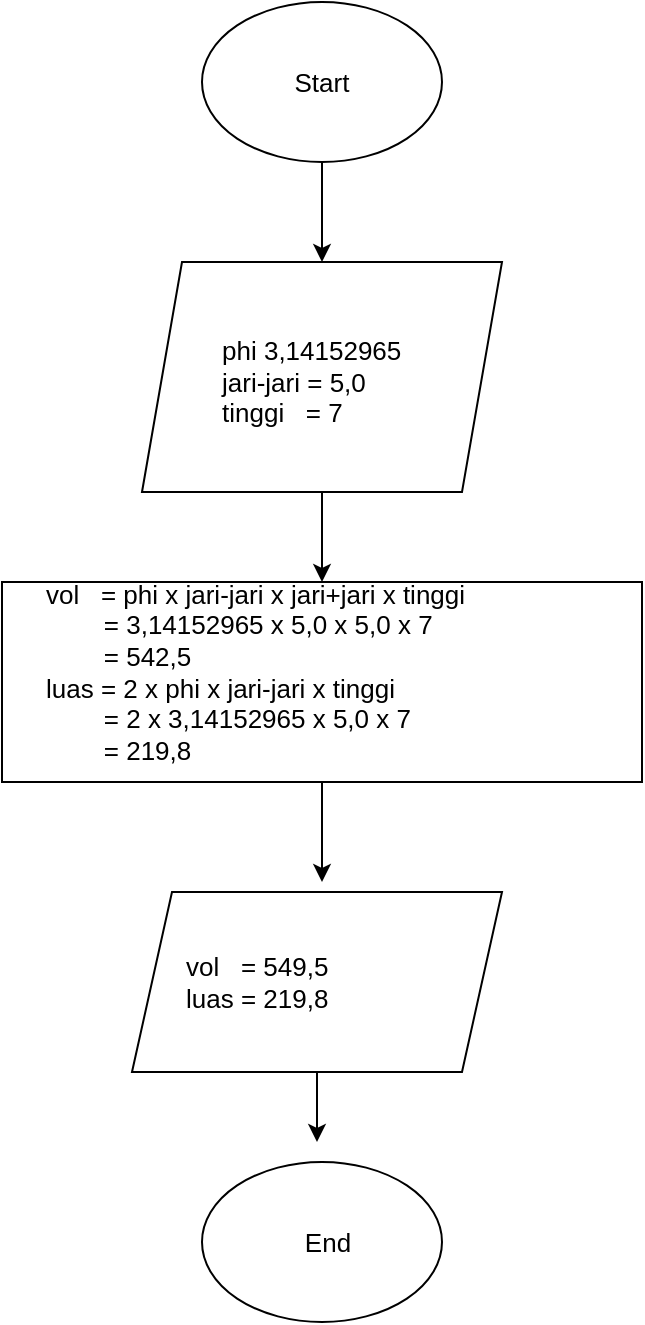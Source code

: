 <mxfile version="20.3.0" type="google"><diagram id="Usxw-Oa96LjqdchoELNc" name="Page-1"><mxGraphModel grid="1" page="1" gridSize="10" guides="1" tooltips="1" connect="1" arrows="1" fold="1" pageScale="1" pageWidth="850" pageHeight="1100" math="0" shadow="0"><root><mxCell id="0"/><mxCell id="1" parent="0"/><mxCell id="5KW3Y0sQKUF_1LFRQvR3-28" style="edgeStyle=orthogonalEdgeStyle;rounded=0;orthogonalLoop=1;jettySize=auto;html=1;entryX=0.5;entryY=0;entryDx=0;entryDy=0;fontSize=13;" edge="1" parent="1" source="5KW3Y0sQKUF_1LFRQvR3-1" target="5KW3Y0sQKUF_1LFRQvR3-3"><mxGeometry relative="1" as="geometry"/></mxCell><mxCell id="5KW3Y0sQKUF_1LFRQvR3-1" value="" style="ellipse;whiteSpace=wrap;html=1;" vertex="1" parent="1"><mxGeometry x="340" y="-1090" width="120" height="80" as="geometry"/></mxCell><mxCell id="5KW3Y0sQKUF_1LFRQvR3-2" value="&lt;font style=&quot;font-size: 13px;&quot;&gt;Start&lt;/font&gt;" style="text;html=1;strokeColor=none;fillColor=none;align=center;verticalAlign=middle;whiteSpace=wrap;rounded=0;" vertex="1" parent="1"><mxGeometry x="370" y="-1065" width="60" height="30" as="geometry"/></mxCell><mxCell id="5KW3Y0sQKUF_1LFRQvR3-16" style="edgeStyle=orthogonalEdgeStyle;rounded=0;orthogonalLoop=1;jettySize=auto;html=1;fontSize=13;" edge="1" parent="1" source="5KW3Y0sQKUF_1LFRQvR3-3"><mxGeometry relative="1" as="geometry"><mxPoint x="400" y="-800" as="targetPoint"/></mxGeometry></mxCell><mxCell id="5KW3Y0sQKUF_1LFRQvR3-3" value="" style="shape=parallelogram;perimeter=parallelogramPerimeter;whiteSpace=wrap;html=1;fixedSize=1;fontSize=13;" vertex="1" parent="1"><mxGeometry x="310" y="-960" width="180" height="115" as="geometry"/></mxCell><mxCell id="5KW3Y0sQKUF_1LFRQvR3-5" value="phi 3,14152965&lt;br&gt;jari-jari = 5,0&lt;br&gt;tinggi&amp;nbsp; &amp;nbsp;= 7" style="text;html=1;strokeColor=none;fillColor=none;align=left;verticalAlign=middle;whiteSpace=wrap;rounded=0;fontSize=13;" vertex="1" parent="1"><mxGeometry x="347.5" y="-915" width="105" height="30" as="geometry"/></mxCell><mxCell id="5KW3Y0sQKUF_1LFRQvR3-29" style="edgeStyle=orthogonalEdgeStyle;rounded=0;orthogonalLoop=1;jettySize=auto;html=1;fontSize=13;" edge="1" parent="1" source="5KW3Y0sQKUF_1LFRQvR3-17"><mxGeometry relative="1" as="geometry"><mxPoint x="400" y="-650" as="targetPoint"/></mxGeometry></mxCell><mxCell id="5KW3Y0sQKUF_1LFRQvR3-17" value="" style="rounded=0;whiteSpace=wrap;html=1;fontSize=13;" vertex="1" parent="1"><mxGeometry x="240" y="-800" width="320" height="100" as="geometry"/></mxCell><mxCell id="5KW3Y0sQKUF_1LFRQvR3-18" value="vol&amp;nbsp; &amp;nbsp;= phi x jari-jari x jari+jari x tinggi&lt;br&gt;&amp;nbsp; &amp;nbsp; &amp;nbsp; &amp;nbsp; = 3,14152965 x 5,0 x 5,0 x 7&lt;br&gt;&amp;nbsp; &amp;nbsp; &amp;nbsp; &amp;nbsp; = 542,5&lt;br&gt;luas = 2 x phi x jari-jari x tinggi&lt;br&gt;&amp;nbsp; &amp;nbsp; &amp;nbsp; &amp;nbsp; = 2 x 3,14152965 x 5,0 x 7&lt;br&gt;&amp;nbsp; &amp;nbsp; &amp;nbsp; &amp;nbsp; = 219,8" style="text;html=1;strokeColor=none;fillColor=none;align=left;verticalAlign=middle;whiteSpace=wrap;rounded=0;fontSize=13;" vertex="1" parent="1"><mxGeometry x="260" y="-790" width="290" height="70" as="geometry"/></mxCell><mxCell id="5KW3Y0sQKUF_1LFRQvR3-35" style="edgeStyle=orthogonalEdgeStyle;rounded=0;orthogonalLoop=1;jettySize=auto;html=1;fontSize=13;" edge="1" parent="1" source="5KW3Y0sQKUF_1LFRQvR3-22"><mxGeometry relative="1" as="geometry"><mxPoint x="397.5" y="-520" as="targetPoint"/></mxGeometry></mxCell><mxCell id="5KW3Y0sQKUF_1LFRQvR3-22" value="" style="shape=parallelogram;perimeter=parallelogramPerimeter;whiteSpace=wrap;html=1;fixedSize=1;fontSize=13;" vertex="1" parent="1"><mxGeometry x="305" y="-645" width="185" height="90" as="geometry"/></mxCell><mxCell id="5KW3Y0sQKUF_1LFRQvR3-23" value="vol&amp;nbsp; &amp;nbsp;= 549,5&lt;br&gt;luas = 219,8" style="text;html=1;strokeColor=none;fillColor=none;align=left;verticalAlign=middle;whiteSpace=wrap;rounded=0;fontSize=13;" vertex="1" parent="1"><mxGeometry x="330" y="-615" width="140" height="30" as="geometry"/></mxCell><mxCell id="5KW3Y0sQKUF_1LFRQvR3-25" value="" style="ellipse;whiteSpace=wrap;html=1;fontSize=13;" vertex="1" parent="1"><mxGeometry x="340" y="-510" width="120" height="80" as="geometry"/></mxCell><mxCell id="5KW3Y0sQKUF_1LFRQvR3-26" value="End" style="text;html=1;strokeColor=none;fillColor=none;align=center;verticalAlign=middle;whiteSpace=wrap;rounded=0;fontSize=13;" vertex="1" parent="1"><mxGeometry x="372.5" y="-485" width="60" height="30" as="geometry"/></mxCell></root></mxGraphModel></diagram></mxfile>